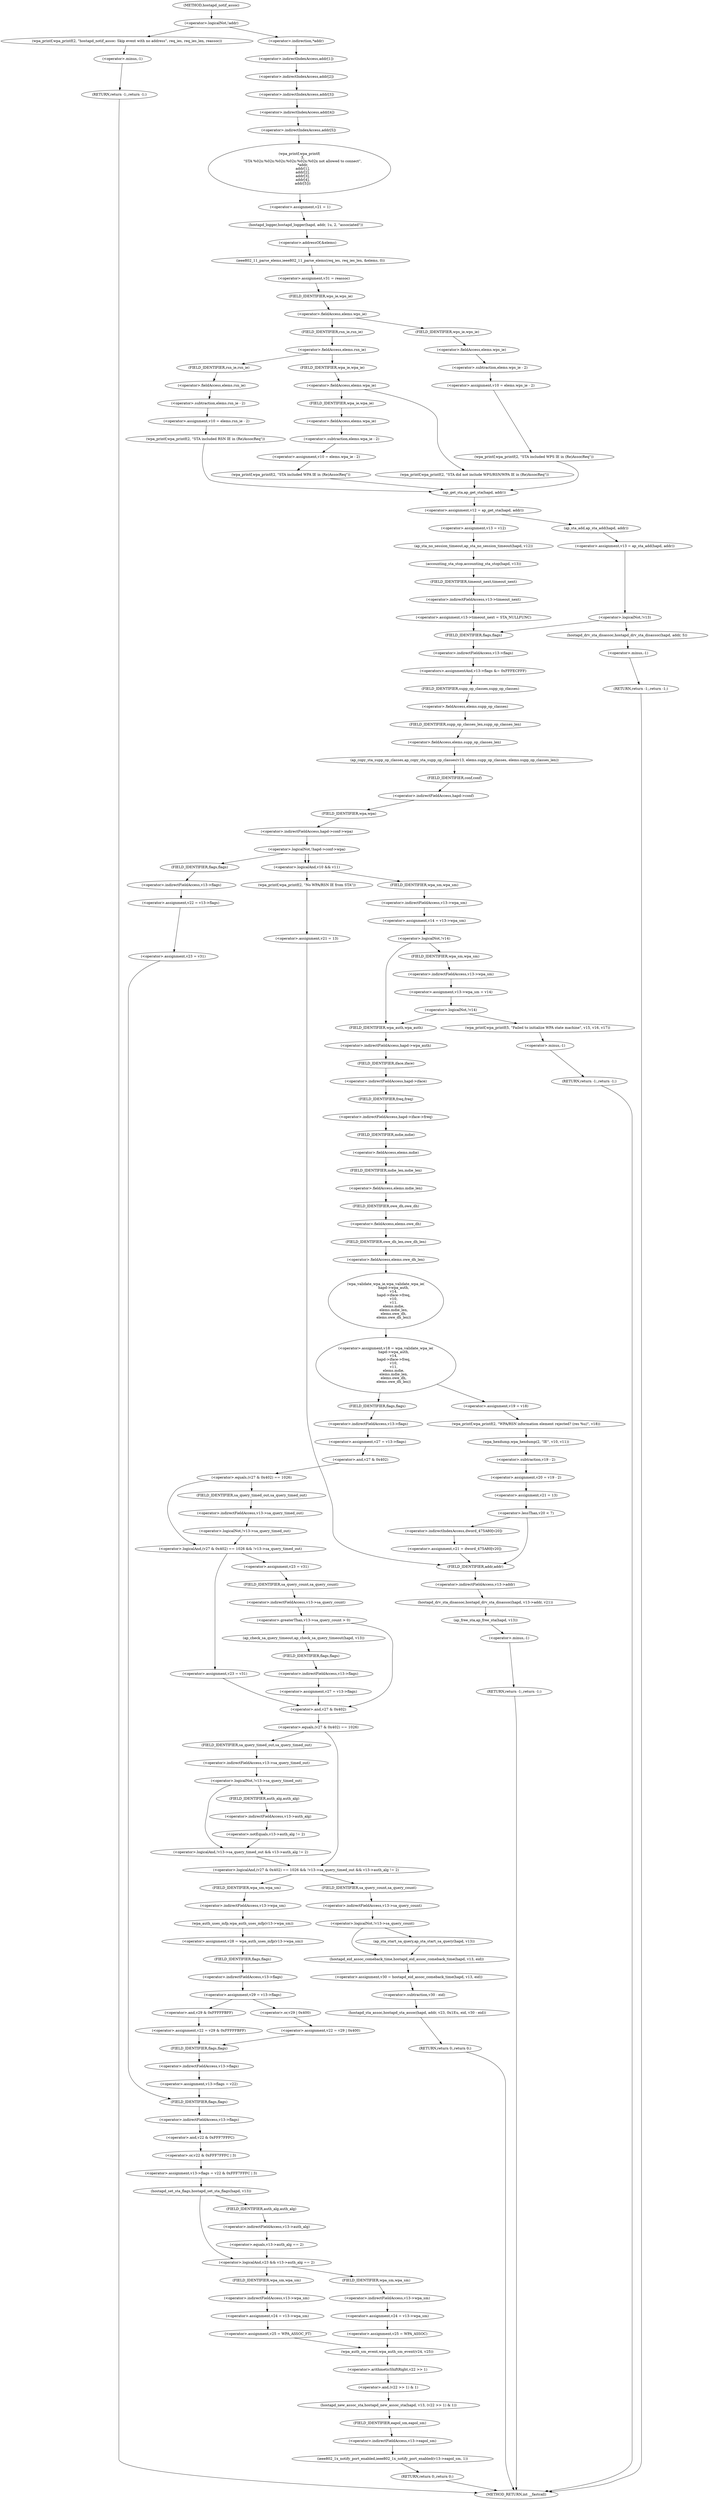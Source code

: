 digraph hostapd_notif_assoc {  
"1000155" [label = "(<operator>.logicalNot,!addr)" ]
"1000158" [label = "(wpa_printf,wpa_printf(2, \"hostapd_notif_assoc: Skip event with no address\", req_ies, req_ies_len, reassoc))" ]
"1000164" [label = "(RETURN,return -1;,return -1;)" ]
"1000165" [label = "(<operator>.minus,-1)" ]
"1000169" [label = "(wpa_printf,wpa_printf(\n      3,\n      \"STA %02x:%02x:%02x:%02x:%02x:%02x not allowed to connect\",\n      *addr,\n      addr[1],\n      addr[2],\n      addr[3],\n      addr[4],\n      addr[5]))" ]
"1000172" [label = "(<operator>.indirection,*addr)" ]
"1000174" [label = "(<operator>.indirectIndexAccess,addr[1])" ]
"1000177" [label = "(<operator>.indirectIndexAccess,addr[2])" ]
"1000180" [label = "(<operator>.indirectIndexAccess,addr[3])" ]
"1000183" [label = "(<operator>.indirectIndexAccess,addr[4])" ]
"1000186" [label = "(<operator>.indirectIndexAccess,addr[5])" ]
"1000189" [label = "(<operator>.assignment,v21 = 1)" ]
"1000192" [label = "(hostapd_logger,hostapd_logger(hapd, addr, 1u, 2, \"associated\"))" ]
"1000198" [label = "(ieee802_11_parse_elems,ieee802_11_parse_elems(req_ies, req_ies_len, &elems, 0))" ]
"1000201" [label = "(<operator>.addressOf,&elems)" ]
"1000204" [label = "(<operator>.assignment,v31 = reassoc)" ]
"1000208" [label = "(<operator>.fieldAccess,elems.wps_ie)" ]
"1000210" [label = "(FIELD_IDENTIFIER,wps_ie,wps_ie)" ]
"1000212" [label = "(<operator>.assignment,v10 = elems.wps_ie - 2)" ]
"1000214" [label = "(<operator>.subtraction,elems.wps_ie - 2)" ]
"1000215" [label = "(<operator>.fieldAccess,elems.wps_ie)" ]
"1000217" [label = "(FIELD_IDENTIFIER,wps_ie,wps_ie)" ]
"1000220" [label = "(wpa_printf,wpa_printf(2, \"STA included WPS IE in (Re)AssocReq\"))" ]
"1000225" [label = "(<operator>.fieldAccess,elems.rsn_ie)" ]
"1000227" [label = "(FIELD_IDENTIFIER,rsn_ie,rsn_ie)" ]
"1000229" [label = "(<operator>.assignment,v10 = elems.rsn_ie - 2)" ]
"1000231" [label = "(<operator>.subtraction,elems.rsn_ie - 2)" ]
"1000232" [label = "(<operator>.fieldAccess,elems.rsn_ie)" ]
"1000234" [label = "(FIELD_IDENTIFIER,rsn_ie,rsn_ie)" ]
"1000237" [label = "(wpa_printf,wpa_printf(2, \"STA included RSN IE in (Re)AssocReq\"))" ]
"1000242" [label = "(<operator>.fieldAccess,elems.wpa_ie)" ]
"1000244" [label = "(FIELD_IDENTIFIER,wpa_ie,wpa_ie)" ]
"1000246" [label = "(<operator>.assignment,v10 = elems.wpa_ie - 2)" ]
"1000248" [label = "(<operator>.subtraction,elems.wpa_ie - 2)" ]
"1000249" [label = "(<operator>.fieldAccess,elems.wpa_ie)" ]
"1000251" [label = "(FIELD_IDENTIFIER,wpa_ie,wpa_ie)" ]
"1000254" [label = "(wpa_printf,wpa_printf(2, \"STA included WPA IE in (Re)AssocReq\"))" ]
"1000260" [label = "(wpa_printf,wpa_printf(2, \"STA did not include WPS/RSN/WPA IE in (Re)AssocReq\"))" ]
"1000264" [label = "(<operator>.assignment,v12 = ap_get_sta(hapd, addr))" ]
"1000266" [label = "(ap_get_sta,ap_get_sta(hapd, addr))" ]
"1000272" [label = "(<operator>.assignment,v13 = v12)" ]
"1000275" [label = "(ap_sta_no_session_timeout,ap_sta_no_session_timeout(hapd, v12))" ]
"1000278" [label = "(accounting_sta_stop,accounting_sta_stop(hapd, v13))" ]
"1000281" [label = "(<operator>.assignment,v13->timeout_next = STA_NULLFUNC)" ]
"1000282" [label = "(<operator>.indirectFieldAccess,v13->timeout_next)" ]
"1000284" [label = "(FIELD_IDENTIFIER,timeout_next,timeout_next)" ]
"1000288" [label = "(<operator>.assignment,v13 = ap_sta_add(hapd, addr))" ]
"1000290" [label = "(ap_sta_add,ap_sta_add(hapd, addr))" ]
"1000294" [label = "(<operator>.logicalNot,!v13)" ]
"1000297" [label = "(hostapd_drv_sta_disassoc,hostapd_drv_sta_disassoc(hapd, addr, 5))" ]
"1000301" [label = "(RETURN,return -1;,return -1;)" ]
"1000302" [label = "(<operator>.minus,-1)" ]
"1000304" [label = "(<operators>.assignmentAnd,v13->flags &= 0xFFFECFFF)" ]
"1000305" [label = "(<operator>.indirectFieldAccess,v13->flags)" ]
"1000307" [label = "(FIELD_IDENTIFIER,flags,flags)" ]
"1000310" [label = "(ap_copy_sta_supp_op_classes,ap_copy_sta_supp_op_classes(v13, elems.supp_op_classes, elems.supp_op_classes_len))" ]
"1000312" [label = "(<operator>.fieldAccess,elems.supp_op_classes)" ]
"1000314" [label = "(FIELD_IDENTIFIER,supp_op_classes,supp_op_classes)" ]
"1000315" [label = "(<operator>.fieldAccess,elems.supp_op_classes_len)" ]
"1000317" [label = "(FIELD_IDENTIFIER,supp_op_classes_len,supp_op_classes_len)" ]
"1000319" [label = "(<operator>.logicalNot,!hapd->conf->wpa)" ]
"1000320" [label = "(<operator>.indirectFieldAccess,hapd->conf->wpa)" ]
"1000321" [label = "(<operator>.indirectFieldAccess,hapd->conf)" ]
"1000323" [label = "(FIELD_IDENTIFIER,conf,conf)" ]
"1000324" [label = "(FIELD_IDENTIFIER,wpa,wpa)" ]
"1000326" [label = "(<operator>.assignment,v22 = v13->flags)" ]
"1000328" [label = "(<operator>.indirectFieldAccess,v13->flags)" ]
"1000330" [label = "(FIELD_IDENTIFIER,flags,flags)" ]
"1000331" [label = "(<operator>.assignment,v23 = v31)" ]
"1000336" [label = "(<operator>.logicalAnd,v10 && v11)" ]
"1000340" [label = "(<operator>.assignment,v14 = v13->wpa_sm)" ]
"1000342" [label = "(<operator>.indirectFieldAccess,v13->wpa_sm)" ]
"1000344" [label = "(FIELD_IDENTIFIER,wpa_sm,wpa_sm)" ]
"1000346" [label = "(<operator>.logicalNot,!v14)" ]
"1000349" [label = "(<operator>.assignment,v13->wpa_sm = v14)" ]
"1000350" [label = "(<operator>.indirectFieldAccess,v13->wpa_sm)" ]
"1000352" [label = "(FIELD_IDENTIFIER,wpa_sm,wpa_sm)" ]
"1000355" [label = "(<operator>.logicalNot,!v14)" ]
"1000358" [label = "(wpa_printf,wpa_printf(5, \"Failed to initialize WPA state machine\", v15, v16, v17))" ]
"1000364" [label = "(RETURN,return -1;,return -1;)" ]
"1000365" [label = "(<operator>.minus,-1)" ]
"1000367" [label = "(<operator>.assignment,v18 = wpa_validate_wpa_ie(\n              hapd->wpa_auth,\n              v14,\n              hapd->iface->freq,\n              v10,\n              v11,\n              elems.mdie,\n              elems.mdie_len,\n              elems.owe_dh,\n              elems.owe_dh_len))" ]
"1000369" [label = "(wpa_validate_wpa_ie,wpa_validate_wpa_ie(\n              hapd->wpa_auth,\n              v14,\n              hapd->iface->freq,\n              v10,\n              v11,\n              elems.mdie,\n              elems.mdie_len,\n              elems.owe_dh,\n              elems.owe_dh_len))" ]
"1000370" [label = "(<operator>.indirectFieldAccess,hapd->wpa_auth)" ]
"1000372" [label = "(FIELD_IDENTIFIER,wpa_auth,wpa_auth)" ]
"1000374" [label = "(<operator>.indirectFieldAccess,hapd->iface->freq)" ]
"1000375" [label = "(<operator>.indirectFieldAccess,hapd->iface)" ]
"1000377" [label = "(FIELD_IDENTIFIER,iface,iface)" ]
"1000378" [label = "(FIELD_IDENTIFIER,freq,freq)" ]
"1000381" [label = "(<operator>.fieldAccess,elems.mdie)" ]
"1000383" [label = "(FIELD_IDENTIFIER,mdie,mdie)" ]
"1000384" [label = "(<operator>.fieldAccess,elems.mdie_len)" ]
"1000386" [label = "(FIELD_IDENTIFIER,mdie_len,mdie_len)" ]
"1000387" [label = "(<operator>.fieldAccess,elems.owe_dh)" ]
"1000389" [label = "(FIELD_IDENTIFIER,owe_dh,owe_dh)" ]
"1000390" [label = "(<operator>.fieldAccess,elems.owe_dh_len)" ]
"1000392" [label = "(FIELD_IDENTIFIER,owe_dh_len,owe_dh_len)" ]
"1000396" [label = "(<operator>.assignment,v19 = v18)" ]
"1000399" [label = "(wpa_printf,wpa_printf(2, \"WPA/RSN information element rejected? (res %u)\", v18))" ]
"1000403" [label = "(wpa_hexdump,wpa_hexdump(2, \"IE\", v10, v11))" ]
"1000408" [label = "(<operator>.assignment,v20 = v19 - 2)" ]
"1000410" [label = "(<operator>.subtraction,v19 - 2)" ]
"1000413" [label = "(<operator>.assignment,v21 = 13)" ]
"1000417" [label = "(<operator>.lessThan,v20 < 7)" ]
"1000420" [label = "(<operator>.assignment,v21 = dword_475A80[v20])" ]
"1000422" [label = "(<operator>.indirectIndexAccess,dword_475A80[v20])" ]
"1000426" [label = "(<operator>.assignment,v27 = v13->flags)" ]
"1000428" [label = "(<operator>.indirectFieldAccess,v13->flags)" ]
"1000430" [label = "(FIELD_IDENTIFIER,flags,flags)" ]
"1000432" [label = "(<operator>.logicalAnd,(v27 & 0x402) == 1026 && !v13->sa_query_timed_out)" ]
"1000433" [label = "(<operator>.equals,(v27 & 0x402) == 1026)" ]
"1000434" [label = "(<operator>.and,v27 & 0x402)" ]
"1000438" [label = "(<operator>.logicalNot,!v13->sa_query_timed_out)" ]
"1000439" [label = "(<operator>.indirectFieldAccess,v13->sa_query_timed_out)" ]
"1000441" [label = "(FIELD_IDENTIFIER,sa_query_timed_out,sa_query_timed_out)" ]
"1000443" [label = "(<operator>.assignment,v23 = v31)" ]
"1000447" [label = "(<operator>.greaterThan,v13->sa_query_count > 0)" ]
"1000448" [label = "(<operator>.indirectFieldAccess,v13->sa_query_count)" ]
"1000450" [label = "(FIELD_IDENTIFIER,sa_query_count,sa_query_count)" ]
"1000453" [label = "(ap_check_sa_query_timeout,ap_check_sa_query_timeout(hapd, v13))" ]
"1000456" [label = "(<operator>.assignment,v27 = v13->flags)" ]
"1000458" [label = "(<operator>.indirectFieldAccess,v13->flags)" ]
"1000460" [label = "(FIELD_IDENTIFIER,flags,flags)" ]
"1000463" [label = "(<operator>.assignment,v23 = v31)" ]
"1000467" [label = "(<operator>.logicalAnd,(v27 & 0x402) == 1026 && !v13->sa_query_timed_out && v13->auth_alg != 2)" ]
"1000468" [label = "(<operator>.equals,(v27 & 0x402) == 1026)" ]
"1000469" [label = "(<operator>.and,v27 & 0x402)" ]
"1000473" [label = "(<operator>.logicalAnd,!v13->sa_query_timed_out && v13->auth_alg != 2)" ]
"1000474" [label = "(<operator>.logicalNot,!v13->sa_query_timed_out)" ]
"1000475" [label = "(<operator>.indirectFieldAccess,v13->sa_query_timed_out)" ]
"1000477" [label = "(FIELD_IDENTIFIER,sa_query_timed_out,sa_query_timed_out)" ]
"1000478" [label = "(<operator>.notEquals,v13->auth_alg != 2)" ]
"1000479" [label = "(<operator>.indirectFieldAccess,v13->auth_alg)" ]
"1000481" [label = "(FIELD_IDENTIFIER,auth_alg,auth_alg)" ]
"1000485" [label = "(<operator>.logicalNot,!v13->sa_query_count)" ]
"1000486" [label = "(<operator>.indirectFieldAccess,v13->sa_query_count)" ]
"1000488" [label = "(FIELD_IDENTIFIER,sa_query_count,sa_query_count)" ]
"1000489" [label = "(ap_sta_start_sa_query,ap_sta_start_sa_query(hapd, v13))" ]
"1000492" [label = "(<operator>.assignment,v30 = hostapd_eid_assoc_comeback_time(hapd, v13, eid))" ]
"1000494" [label = "(hostapd_eid_assoc_comeback_time,hostapd_eid_assoc_comeback_time(hapd, v13, eid))" ]
"1000498" [label = "(hostapd_sta_assoc,hostapd_sta_assoc(hapd, addr, v23, 0x1Eu, eid, v30 - eid))" ]
"1000504" [label = "(<operator>.subtraction,v30 - eid)" ]
"1000507" [label = "(RETURN,return 0;,return 0;)" ]
"1000509" [label = "(<operator>.assignment,v28 = wpa_auth_uses_mfp(v13->wpa_sm))" ]
"1000511" [label = "(wpa_auth_uses_mfp,wpa_auth_uses_mfp(v13->wpa_sm))" ]
"1000512" [label = "(<operator>.indirectFieldAccess,v13->wpa_sm)" ]
"1000514" [label = "(FIELD_IDENTIFIER,wpa_sm,wpa_sm)" ]
"1000515" [label = "(<operator>.assignment,v29 = v13->flags)" ]
"1000517" [label = "(<operator>.indirectFieldAccess,v13->flags)" ]
"1000519" [label = "(FIELD_IDENTIFIER,flags,flags)" ]
"1000522" [label = "(<operator>.assignment,v22 = v29 | 0x400)" ]
"1000524" [label = "(<operator>.or,v29 | 0x400)" ]
"1000528" [label = "(<operator>.assignment,v22 = v29 & 0xFFFFFBFF)" ]
"1000530" [label = "(<operator>.and,v29 & 0xFFFFFBFF)" ]
"1000533" [label = "(<operator>.assignment,v13->flags = v22)" ]
"1000534" [label = "(<operator>.indirectFieldAccess,v13->flags)" ]
"1000536" [label = "(FIELD_IDENTIFIER,flags,flags)" ]
"1000539" [label = "(<operator>.assignment,v13->flags = v22 & 0xFFF7FFFC | 3)" ]
"1000540" [label = "(<operator>.indirectFieldAccess,v13->flags)" ]
"1000542" [label = "(FIELD_IDENTIFIER,flags,flags)" ]
"1000543" [label = "(<operator>.or,v22 & 0xFFF7FFFC | 3)" ]
"1000544" [label = "(<operator>.and,v22 & 0xFFF7FFFC)" ]
"1000548" [label = "(hostapd_set_sta_flags,hostapd_set_sta_flags(hapd, v13))" ]
"1000552" [label = "(<operator>.logicalAnd,v23 && v13->auth_alg == 2)" ]
"1000554" [label = "(<operator>.equals,v13->auth_alg == 2)" ]
"1000555" [label = "(<operator>.indirectFieldAccess,v13->auth_alg)" ]
"1000557" [label = "(FIELD_IDENTIFIER,auth_alg,auth_alg)" ]
"1000560" [label = "(<operator>.assignment,v24 = v13->wpa_sm)" ]
"1000562" [label = "(<operator>.indirectFieldAccess,v13->wpa_sm)" ]
"1000564" [label = "(FIELD_IDENTIFIER,wpa_sm,wpa_sm)" ]
"1000565" [label = "(<operator>.assignment,v25 = WPA_ASSOC_FT)" ]
"1000570" [label = "(<operator>.assignment,v24 = v13->wpa_sm)" ]
"1000572" [label = "(<operator>.indirectFieldAccess,v13->wpa_sm)" ]
"1000574" [label = "(FIELD_IDENTIFIER,wpa_sm,wpa_sm)" ]
"1000575" [label = "(<operator>.assignment,v25 = WPA_ASSOC)" ]
"1000578" [label = "(wpa_auth_sm_event,wpa_auth_sm_event(v24, v25))" ]
"1000581" [label = "(hostapd_new_assoc_sta,hostapd_new_assoc_sta(hapd, v13, (v22 >> 1) & 1))" ]
"1000584" [label = "(<operator>.and,(v22 >> 1) & 1)" ]
"1000585" [label = "(<operator>.arithmeticShiftRight,v22 >> 1)" ]
"1000589" [label = "(ieee802_1x_notify_port_enabled,ieee802_1x_notify_port_enabled(v13->eapol_sm, 1))" ]
"1000590" [label = "(<operator>.indirectFieldAccess,v13->eapol_sm)" ]
"1000592" [label = "(FIELD_IDENTIFIER,eapol_sm,eapol_sm)" ]
"1000594" [label = "(RETURN,return 0;,return 0;)" ]
"1000596" [label = "(wpa_printf,wpa_printf(2, \"No WPA/RSN IE from STA\"))" ]
"1000599" [label = "(<operator>.assignment,v21 = 13)" ]
"1000603" [label = "(hostapd_drv_sta_disassoc,hostapd_drv_sta_disassoc(hapd, v13->addr, v21))" ]
"1000605" [label = "(<operator>.indirectFieldAccess,v13->addr)" ]
"1000607" [label = "(FIELD_IDENTIFIER,addr,addr)" ]
"1000609" [label = "(ap_free_sta,ap_free_sta(hapd, v13))" ]
"1000612" [label = "(RETURN,return -1;,return -1;)" ]
"1000613" [label = "(<operator>.minus,-1)" ]
"1000124" [label = "(METHOD,hostapd_notif_assoc)" ]
"1000615" [label = "(METHOD_RETURN,int __fastcall)" ]
  "1000155" -> "1000158" 
  "1000155" -> "1000172" 
  "1000158" -> "1000165" 
  "1000164" -> "1000615" 
  "1000165" -> "1000164" 
  "1000169" -> "1000189" 
  "1000172" -> "1000174" 
  "1000174" -> "1000177" 
  "1000177" -> "1000180" 
  "1000180" -> "1000183" 
  "1000183" -> "1000186" 
  "1000186" -> "1000169" 
  "1000189" -> "1000192" 
  "1000192" -> "1000201" 
  "1000198" -> "1000204" 
  "1000201" -> "1000198" 
  "1000204" -> "1000210" 
  "1000208" -> "1000217" 
  "1000208" -> "1000227" 
  "1000210" -> "1000208" 
  "1000212" -> "1000220" 
  "1000214" -> "1000212" 
  "1000215" -> "1000214" 
  "1000217" -> "1000215" 
  "1000220" -> "1000266" 
  "1000225" -> "1000234" 
  "1000225" -> "1000244" 
  "1000227" -> "1000225" 
  "1000229" -> "1000237" 
  "1000231" -> "1000229" 
  "1000232" -> "1000231" 
  "1000234" -> "1000232" 
  "1000237" -> "1000266" 
  "1000242" -> "1000251" 
  "1000242" -> "1000260" 
  "1000244" -> "1000242" 
  "1000246" -> "1000254" 
  "1000248" -> "1000246" 
  "1000249" -> "1000248" 
  "1000251" -> "1000249" 
  "1000254" -> "1000266" 
  "1000260" -> "1000266" 
  "1000264" -> "1000272" 
  "1000264" -> "1000290" 
  "1000266" -> "1000264" 
  "1000272" -> "1000275" 
  "1000275" -> "1000278" 
  "1000278" -> "1000284" 
  "1000281" -> "1000307" 
  "1000282" -> "1000281" 
  "1000284" -> "1000282" 
  "1000288" -> "1000294" 
  "1000290" -> "1000288" 
  "1000294" -> "1000297" 
  "1000294" -> "1000307" 
  "1000297" -> "1000302" 
  "1000301" -> "1000615" 
  "1000302" -> "1000301" 
  "1000304" -> "1000314" 
  "1000305" -> "1000304" 
  "1000307" -> "1000305" 
  "1000310" -> "1000323" 
  "1000312" -> "1000317" 
  "1000314" -> "1000312" 
  "1000315" -> "1000310" 
  "1000317" -> "1000315" 
  "1000319" -> "1000330" 
  "1000319" -> "1000336" 
  "1000319" -> "1000336" 
  "1000320" -> "1000319" 
  "1000321" -> "1000324" 
  "1000323" -> "1000321" 
  "1000324" -> "1000320" 
  "1000326" -> "1000331" 
  "1000328" -> "1000326" 
  "1000330" -> "1000328" 
  "1000331" -> "1000542" 
  "1000336" -> "1000344" 
  "1000336" -> "1000596" 
  "1000340" -> "1000346" 
  "1000342" -> "1000340" 
  "1000344" -> "1000342" 
  "1000346" -> "1000352" 
  "1000346" -> "1000372" 
  "1000349" -> "1000355" 
  "1000350" -> "1000349" 
  "1000352" -> "1000350" 
  "1000355" -> "1000358" 
  "1000355" -> "1000372" 
  "1000358" -> "1000365" 
  "1000364" -> "1000615" 
  "1000365" -> "1000364" 
  "1000367" -> "1000396" 
  "1000367" -> "1000430" 
  "1000369" -> "1000367" 
  "1000370" -> "1000377" 
  "1000372" -> "1000370" 
  "1000374" -> "1000383" 
  "1000375" -> "1000378" 
  "1000377" -> "1000375" 
  "1000378" -> "1000374" 
  "1000381" -> "1000386" 
  "1000383" -> "1000381" 
  "1000384" -> "1000389" 
  "1000386" -> "1000384" 
  "1000387" -> "1000392" 
  "1000389" -> "1000387" 
  "1000390" -> "1000369" 
  "1000392" -> "1000390" 
  "1000396" -> "1000399" 
  "1000399" -> "1000403" 
  "1000403" -> "1000410" 
  "1000408" -> "1000413" 
  "1000410" -> "1000408" 
  "1000413" -> "1000417" 
  "1000417" -> "1000422" 
  "1000417" -> "1000607" 
  "1000420" -> "1000607" 
  "1000422" -> "1000420" 
  "1000426" -> "1000434" 
  "1000428" -> "1000426" 
  "1000430" -> "1000428" 
  "1000432" -> "1000443" 
  "1000432" -> "1000463" 
  "1000433" -> "1000432" 
  "1000433" -> "1000441" 
  "1000434" -> "1000433" 
  "1000438" -> "1000432" 
  "1000439" -> "1000438" 
  "1000441" -> "1000439" 
  "1000443" -> "1000450" 
  "1000447" -> "1000453" 
  "1000447" -> "1000469" 
  "1000448" -> "1000447" 
  "1000450" -> "1000448" 
  "1000453" -> "1000460" 
  "1000456" -> "1000469" 
  "1000458" -> "1000456" 
  "1000460" -> "1000458" 
  "1000463" -> "1000469" 
  "1000467" -> "1000488" 
  "1000467" -> "1000514" 
  "1000468" -> "1000467" 
  "1000468" -> "1000477" 
  "1000469" -> "1000468" 
  "1000473" -> "1000467" 
  "1000474" -> "1000473" 
  "1000474" -> "1000481" 
  "1000475" -> "1000474" 
  "1000477" -> "1000475" 
  "1000478" -> "1000473" 
  "1000479" -> "1000478" 
  "1000481" -> "1000479" 
  "1000485" -> "1000489" 
  "1000485" -> "1000494" 
  "1000486" -> "1000485" 
  "1000488" -> "1000486" 
  "1000489" -> "1000494" 
  "1000492" -> "1000504" 
  "1000494" -> "1000492" 
  "1000498" -> "1000507" 
  "1000504" -> "1000498" 
  "1000507" -> "1000615" 
  "1000509" -> "1000519" 
  "1000511" -> "1000509" 
  "1000512" -> "1000511" 
  "1000514" -> "1000512" 
  "1000515" -> "1000524" 
  "1000515" -> "1000530" 
  "1000517" -> "1000515" 
  "1000519" -> "1000517" 
  "1000522" -> "1000536" 
  "1000524" -> "1000522" 
  "1000528" -> "1000536" 
  "1000530" -> "1000528" 
  "1000533" -> "1000542" 
  "1000534" -> "1000533" 
  "1000536" -> "1000534" 
  "1000539" -> "1000548" 
  "1000540" -> "1000544" 
  "1000542" -> "1000540" 
  "1000543" -> "1000539" 
  "1000544" -> "1000543" 
  "1000548" -> "1000552" 
  "1000548" -> "1000557" 
  "1000552" -> "1000564" 
  "1000552" -> "1000574" 
  "1000554" -> "1000552" 
  "1000555" -> "1000554" 
  "1000557" -> "1000555" 
  "1000560" -> "1000565" 
  "1000562" -> "1000560" 
  "1000564" -> "1000562" 
  "1000565" -> "1000578" 
  "1000570" -> "1000575" 
  "1000572" -> "1000570" 
  "1000574" -> "1000572" 
  "1000575" -> "1000578" 
  "1000578" -> "1000585" 
  "1000581" -> "1000592" 
  "1000584" -> "1000581" 
  "1000585" -> "1000584" 
  "1000589" -> "1000594" 
  "1000590" -> "1000589" 
  "1000592" -> "1000590" 
  "1000594" -> "1000615" 
  "1000596" -> "1000599" 
  "1000599" -> "1000607" 
  "1000603" -> "1000609" 
  "1000605" -> "1000603" 
  "1000607" -> "1000605" 
  "1000609" -> "1000613" 
  "1000612" -> "1000615" 
  "1000613" -> "1000612" 
  "1000124" -> "1000155" 
}
